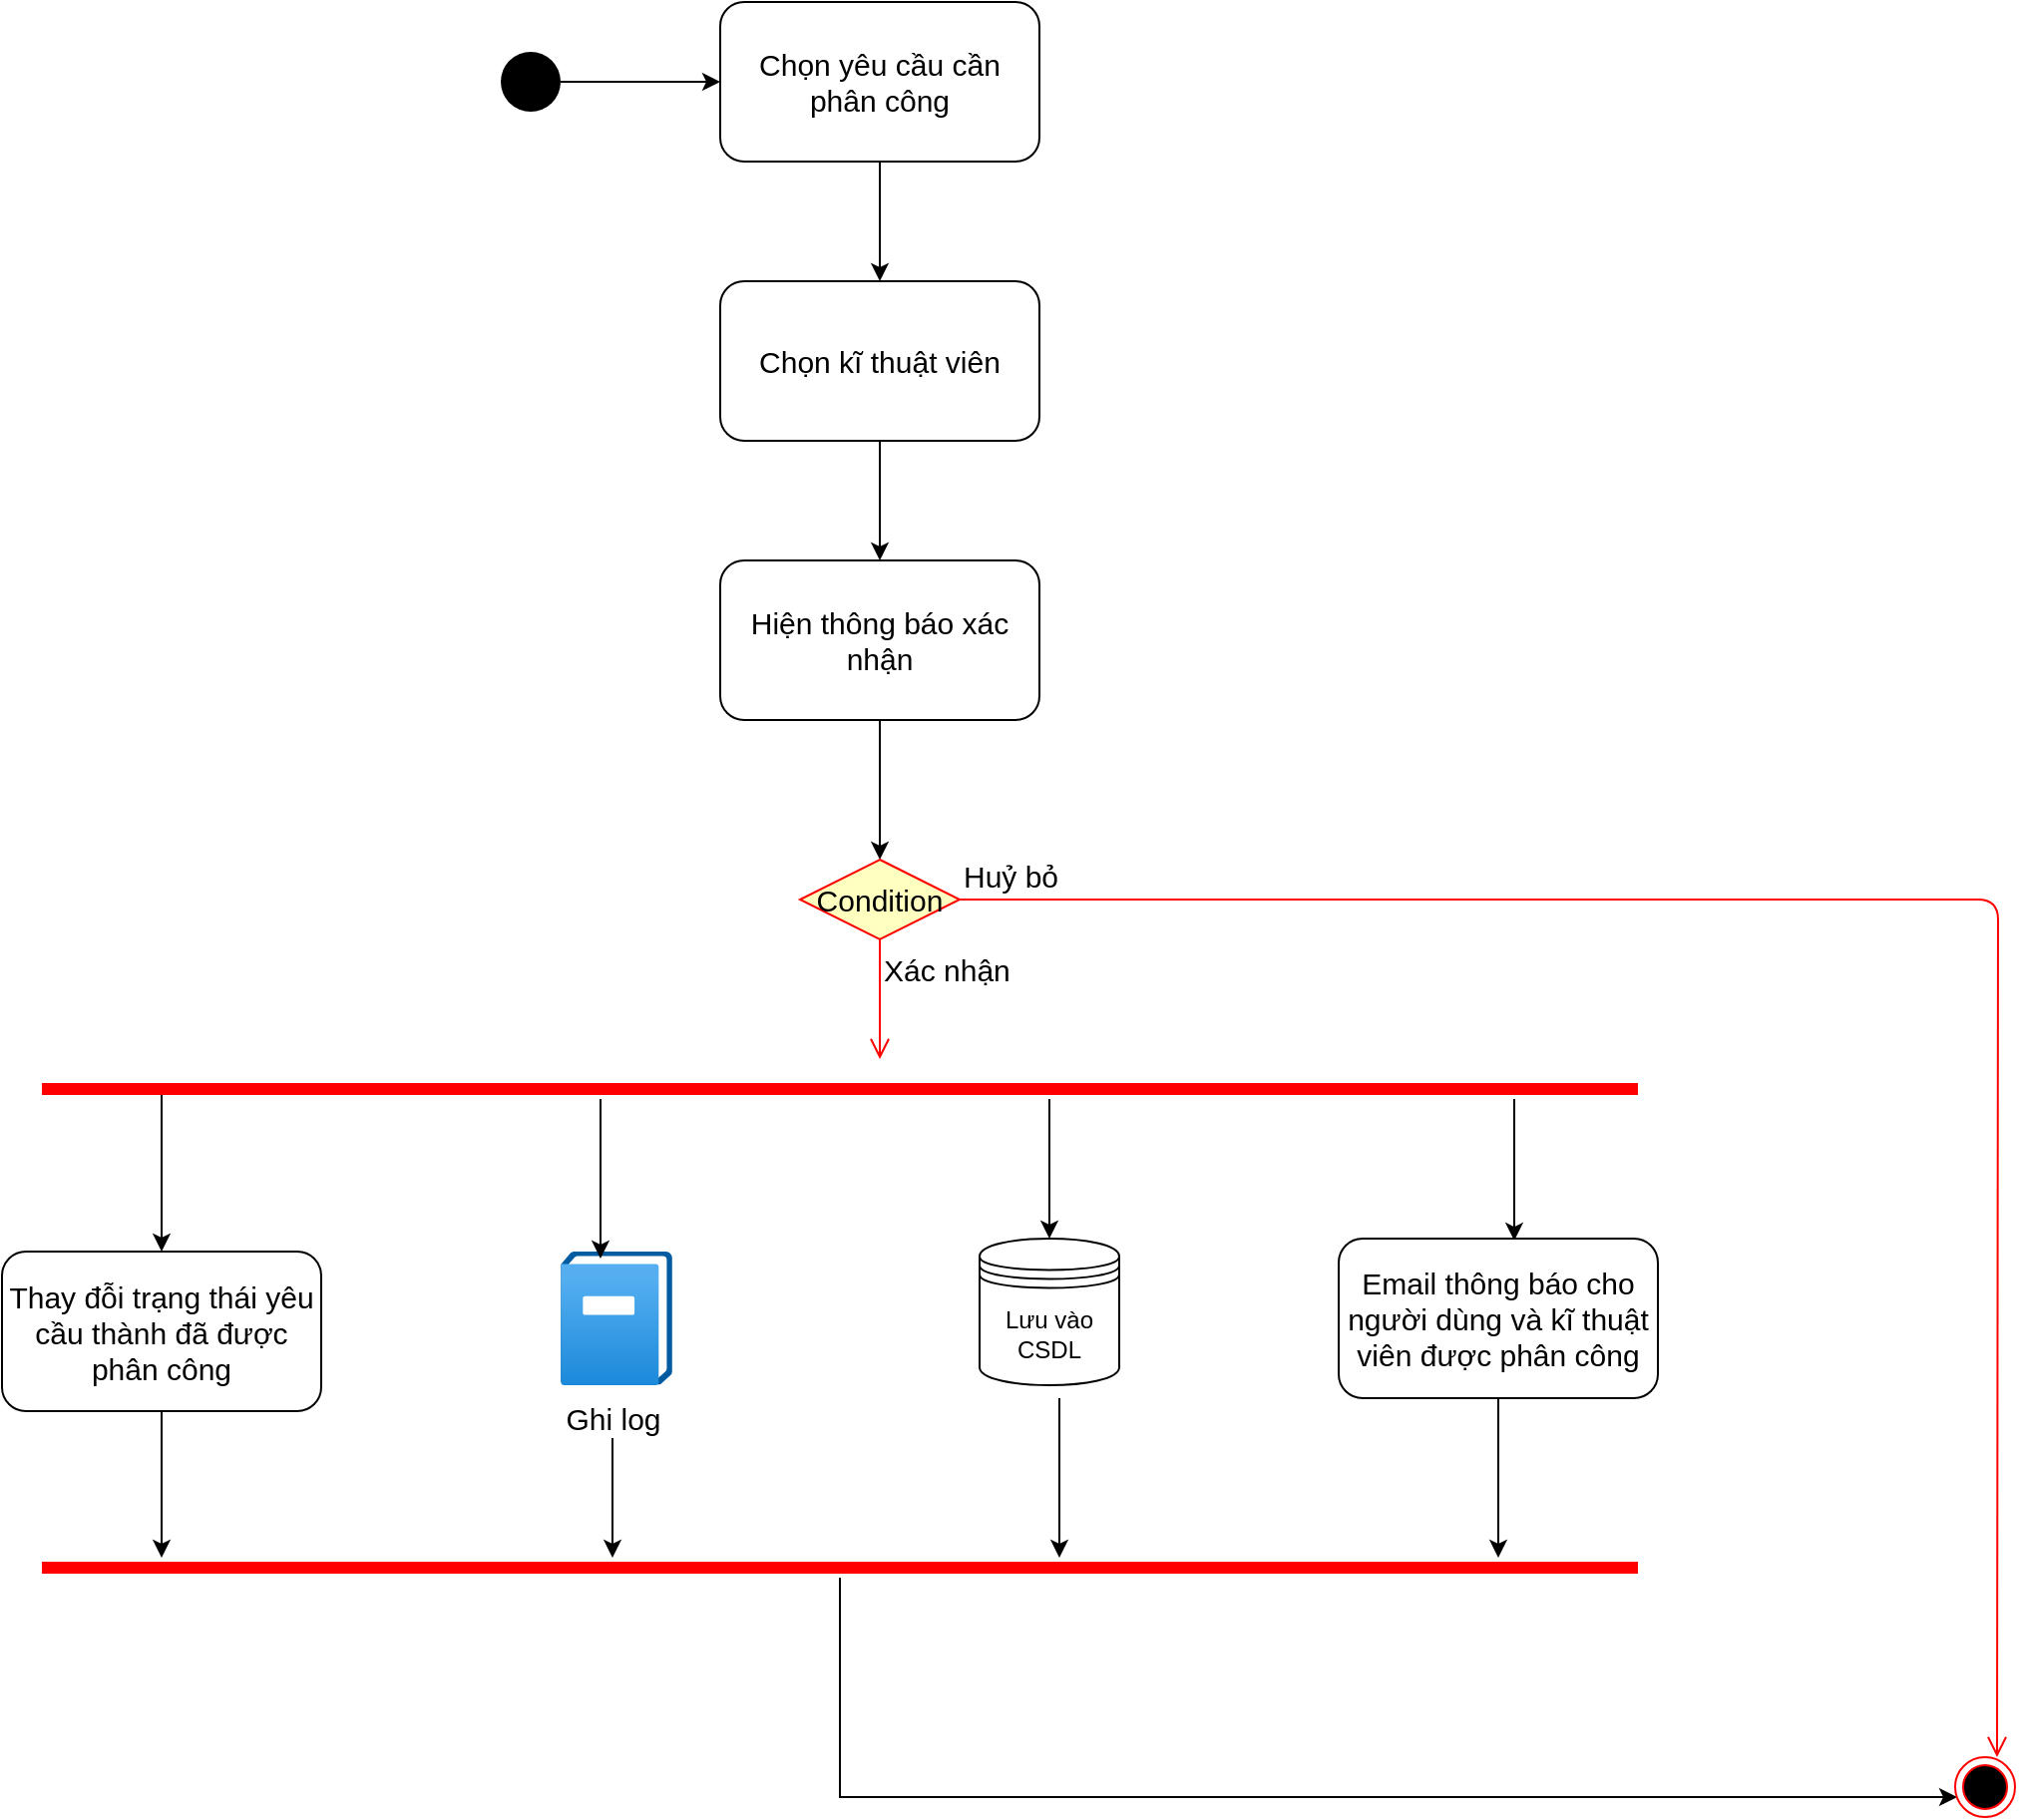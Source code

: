 <mxfile version="13.9.2" type="device"><diagram name="Page-1" id="e7e014a7-5840-1c2e-5031-d8a46d1fe8dd"><mxGraphModel dx="1038" dy="592" grid="1" gridSize="10" guides="1" tooltips="1" connect="1" arrows="1" fold="1" page="1" pageScale="1" pageWidth="1169" pageHeight="826" background="#ffffff" math="0" shadow="0"><root><mxCell id="0"/><mxCell id="1" parent="0"/><mxCell id="A0P0WAkoeJ6fGI72fvnO-79" style="edgeStyle=orthogonalEdgeStyle;rounded=0;orthogonalLoop=1;jettySize=auto;html=1;entryX=0;entryY=0.5;entryDx=0;entryDy=0;fontSize=15;" parent="1" source="A0P0WAkoeJ6fGI72fvnO-41" target="A0P0WAkoeJ6fGI72fvnO-78" edge="1"><mxGeometry relative="1" as="geometry"/></mxCell><mxCell id="A0P0WAkoeJ6fGI72fvnO-41" value="" style="ellipse;fillColor=#000000;strokeColor=none;" parent="1" vertex="1"><mxGeometry x="410" y="45" width="30" height="30" as="geometry"/></mxCell><mxCell id="A0P0WAkoeJ6fGI72fvnO-107" style="edgeStyle=orthogonalEdgeStyle;rounded=0;orthogonalLoop=1;jettySize=auto;html=1;entryX=0.5;entryY=0;entryDx=0;entryDy=0;fontSize=15;" parent="1" source="A0P0WAkoeJ6fGI72fvnO-78" target="A0P0WAkoeJ6fGI72fvnO-80" edge="1"><mxGeometry relative="1" as="geometry"/></mxCell><mxCell id="A0P0WAkoeJ6fGI72fvnO-78" value="Chọn yêu cầu cần phân công" style="shape=rect;html=1;rounded=1;whiteSpace=wrap;align=center;fontSize=15;" parent="1" vertex="1"><mxGeometry x="520" y="20" width="160" height="80" as="geometry"/></mxCell><mxCell id="A0P0WAkoeJ6fGI72fvnO-108" style="edgeStyle=orthogonalEdgeStyle;rounded=0;orthogonalLoop=1;jettySize=auto;html=1;fontSize=15;" parent="1" source="A0P0WAkoeJ6fGI72fvnO-80" target="A0P0WAkoeJ6fGI72fvnO-81" edge="1"><mxGeometry relative="1" as="geometry"/></mxCell><mxCell id="A0P0WAkoeJ6fGI72fvnO-80" value="Chọn kĩ thuật viên" style="shape=rect;html=1;rounded=1;whiteSpace=wrap;align=center;fontSize=15;" parent="1" vertex="1"><mxGeometry x="520" y="160" width="160" height="80" as="geometry"/></mxCell><mxCell id="A0P0WAkoeJ6fGI72fvnO-106" style="edgeStyle=orthogonalEdgeStyle;rounded=0;orthogonalLoop=1;jettySize=auto;html=1;fontSize=15;" parent="1" source="A0P0WAkoeJ6fGI72fvnO-81" edge="1"><mxGeometry relative="1" as="geometry"><mxPoint x="600" y="450" as="targetPoint"/></mxGeometry></mxCell><mxCell id="A0P0WAkoeJ6fGI72fvnO-81" value="Hiện thông báo xác nhận" style="shape=rect;html=1;rounded=1;whiteSpace=wrap;align=center;fontSize=15;" parent="1" vertex="1"><mxGeometry x="520" y="300" width="160" height="80" as="geometry"/></mxCell><mxCell id="A0P0WAkoeJ6fGI72fvnO-112" style="edgeStyle=orthogonalEdgeStyle;rounded=0;orthogonalLoop=1;jettySize=auto;html=1;fontSize=15;" parent="1" source="A0P0WAkoeJ6fGI72fvnO-82" edge="1"><mxGeometry relative="1" as="geometry"><mxPoint x="240" y="800" as="targetPoint"/></mxGeometry></mxCell><mxCell id="A0P0WAkoeJ6fGI72fvnO-82" value="Thay đỗi trạng thái yêu cầu thành đã được phân công" style="shape=rect;html=1;rounded=1;whiteSpace=wrap;align=center;fontSize=15;" parent="1" vertex="1"><mxGeometry x="160" y="646.5" width="160" height="80" as="geometry"/></mxCell><mxCell id="A0P0WAkoeJ6fGI72fvnO-84" value="" style="aspect=fixed;html=1;points=[];align=center;image;fontSize=12;image=img/lib/azure2/management_governance/Activity_Log.svg;" parent="1" vertex="1"><mxGeometry x="440" y="646.5" width="56.0" height="67" as="geometry"/></mxCell><mxCell id="A0P0WAkoeJ6fGI72fvnO-114" style="edgeStyle=orthogonalEdgeStyle;rounded=0;orthogonalLoop=1;jettySize=auto;html=1;fontSize=15;" parent="1" edge="1"><mxGeometry relative="1" as="geometry"><mxPoint x="690" y="800" as="targetPoint"/><mxPoint x="690" y="720" as="sourcePoint"/></mxGeometry></mxCell><mxCell id="A0P0WAkoeJ6fGI72fvnO-96" style="edgeStyle=orthogonalEdgeStyle;rounded=0;orthogonalLoop=1;jettySize=auto;html=1;entryX=0.5;entryY=0;entryDx=0;entryDy=0;fontSize=15;exitX=0.25;exitY=0.5;exitDx=0;exitDy=0;exitPerimeter=0;" parent="1" source="A0P0WAkoeJ6fGI72fvnO-95" target="A0P0WAkoeJ6fGI72fvnO-82" edge="1"><mxGeometry relative="1" as="geometry"><Array as="points"><mxPoint x="240" y="565"/></Array></mxGeometry></mxCell><mxCell id="A0P0WAkoeJ6fGI72fvnO-97" style="edgeStyle=orthogonalEdgeStyle;rounded=0;orthogonalLoop=1;jettySize=auto;html=1;entryX=0.357;entryY=0.052;entryDx=0;entryDy=0;entryPerimeter=0;fontSize=15;" parent="1" source="A0P0WAkoeJ6fGI72fvnO-95" target="A0P0WAkoeJ6fGI72fvnO-84" edge="1"><mxGeometry relative="1" as="geometry"><Array as="points"><mxPoint x="460" y="590"/><mxPoint x="460" y="590"/></Array></mxGeometry></mxCell><mxCell id="A0P0WAkoeJ6fGI72fvnO-104" style="edgeStyle=orthogonalEdgeStyle;rounded=0;orthogonalLoop=1;jettySize=auto;html=1;entryX=0.55;entryY=0.013;entryDx=0;entryDy=0;entryPerimeter=0;fontSize=15;" parent="1" source="A0P0WAkoeJ6fGI72fvnO-95" target="A0P0WAkoeJ6fGI72fvnO-103" edge="1"><mxGeometry relative="1" as="geometry"><Array as="points"><mxPoint x="918" y="570"/><mxPoint x="918" y="570"/></Array></mxGeometry></mxCell><mxCell id="NV11wz13zjMdwTb7DS1T-2" style="edgeStyle=orthogonalEdgeStyle;rounded=0;orthogonalLoop=1;jettySize=auto;html=1;entryX=0.5;entryY=0;entryDx=0;entryDy=0;" edge="1" parent="1" source="A0P0WAkoeJ6fGI72fvnO-95" target="NV11wz13zjMdwTb7DS1T-1"><mxGeometry relative="1" as="geometry"><Array as="points"><mxPoint x="685" y="590"/><mxPoint x="685" y="590"/></Array></mxGeometry></mxCell><mxCell id="A0P0WAkoeJ6fGI72fvnO-95" value="" style="shape=line;html=1;strokeWidth=6;strokeColor=#ff0000;fontSize=15;" parent="1" vertex="1"><mxGeometry x="180" y="560" width="800" height="10" as="geometry"/></mxCell><mxCell id="A0P0WAkoeJ6fGI72fvnO-113" style="edgeStyle=orthogonalEdgeStyle;rounded=0;orthogonalLoop=1;jettySize=auto;html=1;fontSize=15;" parent="1" source="A0P0WAkoeJ6fGI72fvnO-101" edge="1"><mxGeometry relative="1" as="geometry"><mxPoint x="466" y="800" as="targetPoint"/></mxGeometry></mxCell><mxCell id="A0P0WAkoeJ6fGI72fvnO-101" value="Ghi log" style="text;html=1;align=center;verticalAlign=middle;resizable=0;points=[];autosize=1;fontSize=15;" parent="1" vertex="1"><mxGeometry x="436" y="720" width="60" height="20" as="geometry"/></mxCell><mxCell id="A0P0WAkoeJ6fGI72fvnO-115" style="edgeStyle=orthogonalEdgeStyle;rounded=0;orthogonalLoop=1;jettySize=auto;html=1;fontSize=15;" parent="1" source="A0P0WAkoeJ6fGI72fvnO-103" edge="1"><mxGeometry relative="1" as="geometry"><mxPoint x="910" y="800" as="targetPoint"/></mxGeometry></mxCell><mxCell id="A0P0WAkoeJ6fGI72fvnO-103" value="Email thông báo cho người dùng và kĩ thuật viên được phân công" style="shape=rect;html=1;rounded=1;whiteSpace=wrap;align=center;fontSize=15;" parent="1" vertex="1"><mxGeometry x="830" y="640" width="160" height="80" as="geometry"/></mxCell><mxCell id="A0P0WAkoeJ6fGI72fvnO-121" style="edgeStyle=orthogonalEdgeStyle;rounded=0;orthogonalLoop=1;jettySize=auto;html=1;fontSize=15;entryX=0;entryY=0.5;entryDx=0;entryDy=0;entryPerimeter=0;" parent="1" source="A0P0WAkoeJ6fGI72fvnO-109" edge="1"><mxGeometry relative="1" as="geometry"><mxPoint x="1140" y="920" as="targetPoint"/><Array as="points"><mxPoint x="580" y="920"/></Array></mxGeometry></mxCell><mxCell id="A0P0WAkoeJ6fGI72fvnO-109" value="" style="shape=line;html=1;strokeWidth=6;strokeColor=#ff0000;fontSize=15;" parent="1" vertex="1"><mxGeometry x="180" y="800" width="800" height="10" as="geometry"/></mxCell><mxCell id="A0P0WAkoeJ6fGI72fvnO-117" value="Condition" style="rhombus;whiteSpace=wrap;html=1;fillColor=#ffffc0;strokeColor=#ff0000;fontSize=15;" parent="1" vertex="1"><mxGeometry x="560" y="450" width="80" height="40" as="geometry"/></mxCell><mxCell id="A0P0WAkoeJ6fGI72fvnO-118" value="Huỷ bỏ" style="edgeStyle=orthogonalEdgeStyle;html=1;align=left;verticalAlign=bottom;endArrow=open;endSize=8;strokeColor=#ff0000;fontSize=15;entryX=0.5;entryY=0;entryDx=0;entryDy=0;entryPerimeter=0;" parent="1" source="A0P0WAkoeJ6fGI72fvnO-117" edge="1"><mxGeometry x="-1" relative="1" as="geometry"><mxPoint x="1160" y="900" as="targetPoint"/></mxGeometry></mxCell><mxCell id="A0P0WAkoeJ6fGI72fvnO-119" value="Xác nhận" style="edgeStyle=orthogonalEdgeStyle;html=1;align=left;verticalAlign=top;endArrow=open;endSize=8;strokeColor=#ff0000;fontSize=15;" parent="1" source="A0P0WAkoeJ6fGI72fvnO-117" edge="1"><mxGeometry x="-1" relative="1" as="geometry"><mxPoint x="600" y="550" as="targetPoint"/></mxGeometry></mxCell><mxCell id="NV11wz13zjMdwTb7DS1T-1" value="Lưu vào CSDL" style="shape=datastore;whiteSpace=wrap;html=1;" vertex="1" parent="1"><mxGeometry x="650" y="640" width="70" height="73.5" as="geometry"/></mxCell><mxCell id="NV11wz13zjMdwTb7DS1T-3" value="" style="ellipse;html=1;shape=endState;fillColor=#000000;strokeColor=#ff0000;" vertex="1" parent="1"><mxGeometry x="1139" y="900" width="30" height="30" as="geometry"/></mxCell></root></mxGraphModel></diagram></mxfile>